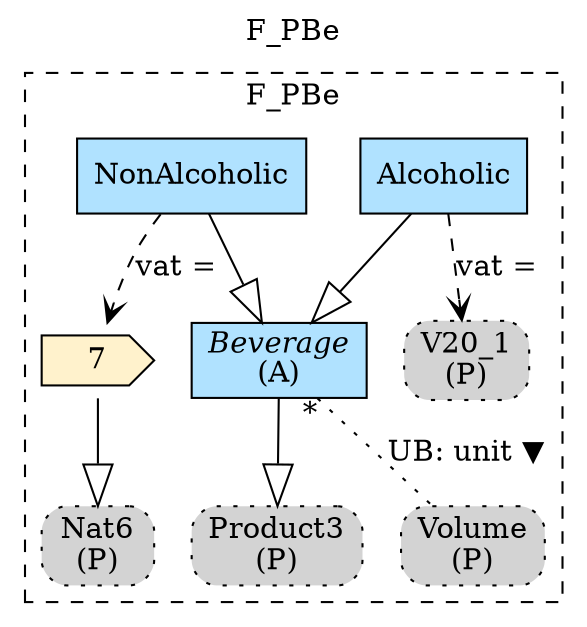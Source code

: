 digraph {graph[label=F_PBe,labelloc=tl,labelfontsize=12];
subgraph cluster_F_PBe{style=dashed;label=F_PBe;
"PNat6"[shape=box,fillcolor=lightgray,style ="rounded,filled,dotted",label=<Nat6<br/>(P)>];
"PVolume"[shape=box,fillcolor=lightgray,style ="rounded,filled,dotted",label=<Volume<br/>(P)>];
"PV20_1"[shape=box,fillcolor=lightgray,style ="rounded,filled,dotted",label=<V20_1<br/>(P)>];
"Beverage"[shape=record,fillcolor=lightskyblue1,style = filled,label=<{<I>Beverage</I><br/>(A)}>];
"Alcoholic"[shape=record,fillcolor=lightskyblue1,style = filled,label="Alcoholic"];
"NonAlcoholic"[shape=record,fillcolor=lightskyblue1,style = filled,label="NonAlcoholic"];
"V7"[shape=cds,fillcolor="#FFF2CC",style = filled,label="7"];
"PProduct3"[shape=box,fillcolor=lightgray,style ="rounded,filled,dotted",label=<Product3<br/>(P)>];

"V7"->"PNat6"[arrowhead=onormal,arrowsize=2.0];
"Alcoholic"->"Beverage"[arrowhead=onormal,arrowsize=2.0];
"NonAlcoholic"->"Beverage"[arrowhead=onormal,arrowsize=2.0];
"Beverage"->"PProduct3"[arrowhead=onormal,arrowsize=2.0];
"Alcoholic"->"PV20_1"[arrowhead=vee,style=dashed,label="vat ="];

"NonAlcoholic"->"V7"[arrowhead=vee,style=dashed,label="vat ="];

"Beverage"->"PVolume"[label="UB: unit ▼",dir=none,taillabel="*",headlabel="",style=dotted];

}




}